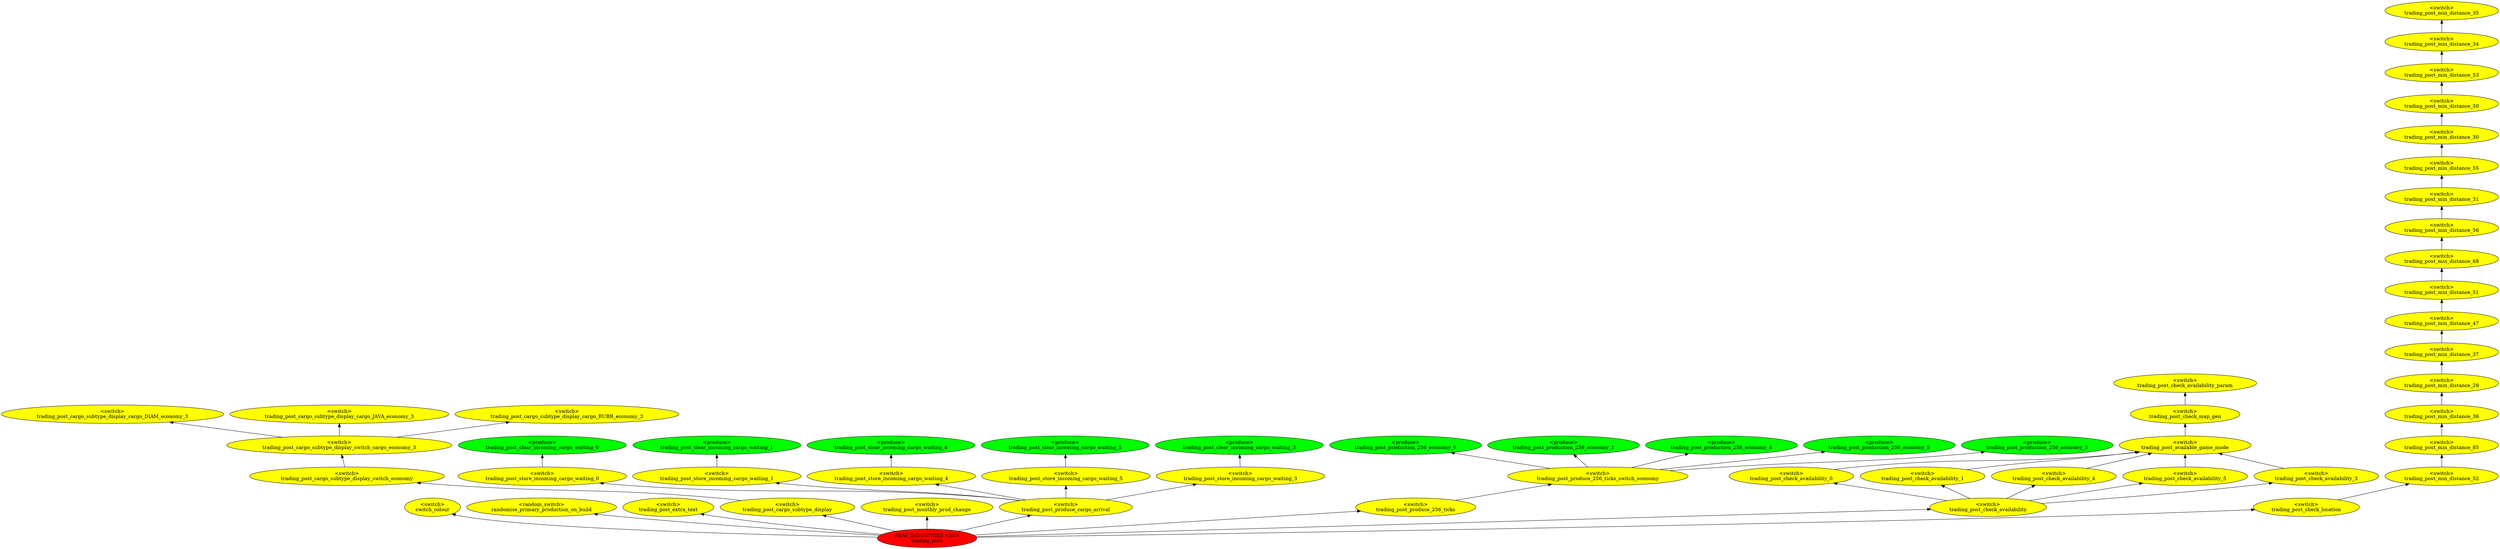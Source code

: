 digraph {
rankdir="BT"
switch_colour [fillcolor=yellow style="filled" label="<switch>\nswitch_colour"]
randomise_primary_production_on_build [fillcolor=yellow style="filled" label="<random_switch>\nrandomise_primary_production_on_build"]
trading_post_extra_text [fillcolor=yellow style="filled" label="<switch>\ntrading_post_extra_text"]
trading_post_cargo_subtype_display_cargo_DIAM_economy_3 [fillcolor=yellow style="filled" label="<switch>\ntrading_post_cargo_subtype_display_cargo_DIAM_economy_3"]
trading_post_cargo_subtype_display_cargo_JAVA_economy_3 [fillcolor=yellow style="filled" label="<switch>\ntrading_post_cargo_subtype_display_cargo_JAVA_economy_3"]
trading_post_cargo_subtype_display_cargo_RUBR_economy_3 [fillcolor=yellow style="filled" label="<switch>\ntrading_post_cargo_subtype_display_cargo_RUBR_economy_3"]
trading_post_cargo_subtype_display_switch_cargo_economy_3 [fillcolor=yellow style="filled" label="<switch>\ntrading_post_cargo_subtype_display_switch_cargo_economy_3"]
trading_post_cargo_subtype_display_switch_economy [fillcolor=yellow style="filled" label="<switch>\ntrading_post_cargo_subtype_display_switch_economy"]
trading_post_cargo_subtype_display [fillcolor=yellow style="filled" label="<switch>\ntrading_post_cargo_subtype_display"]
trading_post_monthly_prod_change [fillcolor=yellow style="filled" label="<switch>\ntrading_post_monthly_prod_change"]
trading_post_clear_incoming_cargo_waiting_0 [fillcolor=green style="filled" label="<produce>\ntrading_post_clear_incoming_cargo_waiting_0"]
trading_post_store_incoming_cargo_waiting_0 [fillcolor=yellow style="filled" label="<switch>\ntrading_post_store_incoming_cargo_waiting_0"]
trading_post_clear_incoming_cargo_waiting_1 [fillcolor=green style="filled" label="<produce>\ntrading_post_clear_incoming_cargo_waiting_1"]
trading_post_store_incoming_cargo_waiting_1 [fillcolor=yellow style="filled" label="<switch>\ntrading_post_store_incoming_cargo_waiting_1"]
trading_post_clear_incoming_cargo_waiting_4 [fillcolor=green style="filled" label="<produce>\ntrading_post_clear_incoming_cargo_waiting_4"]
trading_post_store_incoming_cargo_waiting_4 [fillcolor=yellow style="filled" label="<switch>\ntrading_post_store_incoming_cargo_waiting_4"]
trading_post_clear_incoming_cargo_waiting_5 [fillcolor=green style="filled" label="<produce>\ntrading_post_clear_incoming_cargo_waiting_5"]
trading_post_store_incoming_cargo_waiting_5 [fillcolor=yellow style="filled" label="<switch>\ntrading_post_store_incoming_cargo_waiting_5"]
trading_post_clear_incoming_cargo_waiting_3 [fillcolor=green style="filled" label="<produce>\ntrading_post_clear_incoming_cargo_waiting_3"]
trading_post_store_incoming_cargo_waiting_3 [fillcolor=yellow style="filled" label="<switch>\ntrading_post_store_incoming_cargo_waiting_3"]
trading_post_produce_cargo_arrival [fillcolor=yellow style="filled" label="<switch>\ntrading_post_produce_cargo_arrival"]
trading_post_production_256_economy_0 [fillcolor=green style="filled" label="<produce>\ntrading_post_production_256_economy_0"]
trading_post_production_256_economy_1 [fillcolor=green style="filled" label="<produce>\ntrading_post_production_256_economy_1"]
trading_post_production_256_economy_4 [fillcolor=green style="filled" label="<produce>\ntrading_post_production_256_economy_4"]
trading_post_production_256_economy_5 [fillcolor=green style="filled" label="<produce>\ntrading_post_production_256_economy_5"]
trading_post_production_256_economy_3 [fillcolor=green style="filled" label="<produce>\ntrading_post_production_256_economy_3"]
trading_post_produce_256_ticks_switch_economy [fillcolor=yellow style="filled" label="<switch>\ntrading_post_produce_256_ticks_switch_economy"]
trading_post_produce_256_ticks [fillcolor=yellow style="filled" label="<switch>\ntrading_post_produce_256_ticks"]
trading_post_check_availability_param [fillcolor=yellow style="filled" label="<switch>\ntrading_post_check_availability_param"]
trading_post_check_map_gen [fillcolor=yellow style="filled" label="<switch>\ntrading_post_check_map_gen"]
trading_post_available_game_mode [fillcolor=yellow style="filled" label="<switch>\ntrading_post_available_game_mode"]
trading_post_check_availability_0 [fillcolor=yellow style="filled" label="<switch>\ntrading_post_check_availability_0"]
trading_post_check_availability_1 [fillcolor=yellow style="filled" label="<switch>\ntrading_post_check_availability_1"]
trading_post_check_availability_4 [fillcolor=yellow style="filled" label="<switch>\ntrading_post_check_availability_4"]
trading_post_check_availability_5 [fillcolor=yellow style="filled" label="<switch>\ntrading_post_check_availability_5"]
trading_post_check_availability_3 [fillcolor=yellow style="filled" label="<switch>\ntrading_post_check_availability_3"]
trading_post_check_availability [fillcolor=yellow style="filled" label="<switch>\ntrading_post_check_availability"]
trading_post_min_distance_35 [fillcolor=yellow style="filled" label="<switch>\ntrading_post_min_distance_35"]
trading_post_min_distance_34 [fillcolor=yellow style="filled" label="<switch>\ntrading_post_min_distance_34"]
trading_post_min_distance_53 [fillcolor=yellow style="filled" label="<switch>\ntrading_post_min_distance_53"]
trading_post_min_distance_50 [fillcolor=yellow style="filled" label="<switch>\ntrading_post_min_distance_50"]
trading_post_min_distance_30 [fillcolor=yellow style="filled" label="<switch>\ntrading_post_min_distance_30"]
trading_post_min_distance_55 [fillcolor=yellow style="filled" label="<switch>\ntrading_post_min_distance_55"]
trading_post_min_distance_31 [fillcolor=yellow style="filled" label="<switch>\ntrading_post_min_distance_31"]
trading_post_min_distance_56 [fillcolor=yellow style="filled" label="<switch>\ntrading_post_min_distance_56"]
trading_post_min_distance_68 [fillcolor=yellow style="filled" label="<switch>\ntrading_post_min_distance_68"]
trading_post_min_distance_51 [fillcolor=yellow style="filled" label="<switch>\ntrading_post_min_distance_51"]
trading_post_min_distance_47 [fillcolor=yellow style="filled" label="<switch>\ntrading_post_min_distance_47"]
trading_post_min_distance_37 [fillcolor=yellow style="filled" label="<switch>\ntrading_post_min_distance_37"]
trading_post_min_distance_29 [fillcolor=yellow style="filled" label="<switch>\ntrading_post_min_distance_29"]
trading_post_min_distance_36 [fillcolor=yellow style="filled" label="<switch>\ntrading_post_min_distance_36"]
trading_post_min_distance_85 [fillcolor=yellow style="filled" label="<switch>\ntrading_post_min_distance_85"]
trading_post_min_distance_52 [fillcolor=yellow style="filled" label="<switch>\ntrading_post_min_distance_52"]
trading_post_check_location [fillcolor=yellow style="filled" label="<switch>\ntrading_post_check_location"]
trading_post [fillcolor=red style="filled" label="FEAT_INDUSTRIES <52>\ntrading_post"]
trading_post_check_availability->trading_post_check_availability_3
trading_post->trading_post_produce_256_ticks
trading_post_min_distance_31->trading_post_min_distance_55
trading_post->switch_colour
trading_post->trading_post_produce_cargo_arrival
trading_post_min_distance_50->trading_post_min_distance_53
trading_post_store_incoming_cargo_waiting_4->trading_post_clear_incoming_cargo_waiting_4
trading_post_min_distance_30->trading_post_min_distance_50
trading_post_store_incoming_cargo_waiting_0->trading_post_clear_incoming_cargo_waiting_0
trading_post->trading_post_extra_text
trading_post_produce_cargo_arrival->trading_post_store_incoming_cargo_waiting_1
trading_post_available_game_mode->trading_post_check_map_gen
trading_post_check_availability_3->trading_post_available_game_mode
trading_post_produce_256_ticks_switch_economy->trading_post_production_256_economy_0
trading_post_min_distance_36->trading_post_min_distance_29
trading_post->trading_post_cargo_subtype_display
trading_post_produce_256_ticks_switch_economy->trading_post_production_256_economy_1
trading_post_min_distance_37->trading_post_min_distance_47
trading_post_store_incoming_cargo_waiting_3->trading_post_clear_incoming_cargo_waiting_3
trading_post_check_availability->trading_post_check_availability_4
trading_post_produce_cargo_arrival->trading_post_store_incoming_cargo_waiting_4
trading_post_min_distance_55->trading_post_min_distance_30
trading_post_cargo_subtype_display_switch_cargo_economy_3->trading_post_cargo_subtype_display_cargo_JAVA_economy_3
trading_post_produce_cargo_arrival->trading_post_store_incoming_cargo_waiting_5
trading_post_produce_256_ticks->trading_post_produce_256_ticks_switch_economy
trading_post_min_distance_52->trading_post_min_distance_85
trading_post_cargo_subtype_display_switch_cargo_economy_3->trading_post_cargo_subtype_display_cargo_DIAM_economy_3
trading_post_check_availability_4->trading_post_available_game_mode
trading_post_check_availability_1->trading_post_available_game_mode
trading_post_check_availability->trading_post_check_availability_5
trading_post_store_incoming_cargo_waiting_5->trading_post_clear_incoming_cargo_waiting_5
trading_post_check_availability->trading_post_check_availability_0
trading_post_check_availability_0->trading_post_available_game_mode
trading_post_check_availability->trading_post_check_availability_1
trading_post_min_distance_85->trading_post_min_distance_36
trading_post_min_distance_47->trading_post_min_distance_51
trading_post_produce_256_ticks_switch_economy->trading_post_production_256_economy_3
trading_post->randomise_primary_production_on_build
trading_post_check_location->trading_post_min_distance_52
trading_post_min_distance_53->trading_post_min_distance_34
trading_post->trading_post_check_availability
trading_post_produce_cargo_arrival->trading_post_store_incoming_cargo_waiting_0
trading_post_check_availability_5->trading_post_available_game_mode
trading_post_min_distance_68->trading_post_min_distance_56
trading_post->trading_post_monthly_prod_change
trading_post_cargo_subtype_display->trading_post_cargo_subtype_display_switch_economy
trading_post_produce_256_ticks_switch_economy->trading_post_production_256_economy_4
trading_post_min_distance_56->trading_post_min_distance_31
trading_post_min_distance_29->trading_post_min_distance_37
trading_post_cargo_subtype_display_switch_cargo_economy_3->trading_post_cargo_subtype_display_cargo_RUBR_economy_3
trading_post_min_distance_34->trading_post_min_distance_35
trading_post->trading_post_check_location
trading_post_produce_cargo_arrival->trading_post_store_incoming_cargo_waiting_3
trading_post_store_incoming_cargo_waiting_1->trading_post_clear_incoming_cargo_waiting_1
trading_post_min_distance_51->trading_post_min_distance_68
trading_post_produce_256_ticks_switch_economy->trading_post_production_256_economy_5
trading_post_cargo_subtype_display_switch_economy->trading_post_cargo_subtype_display_switch_cargo_economy_3
trading_post_check_map_gen->trading_post_check_availability_param
}

